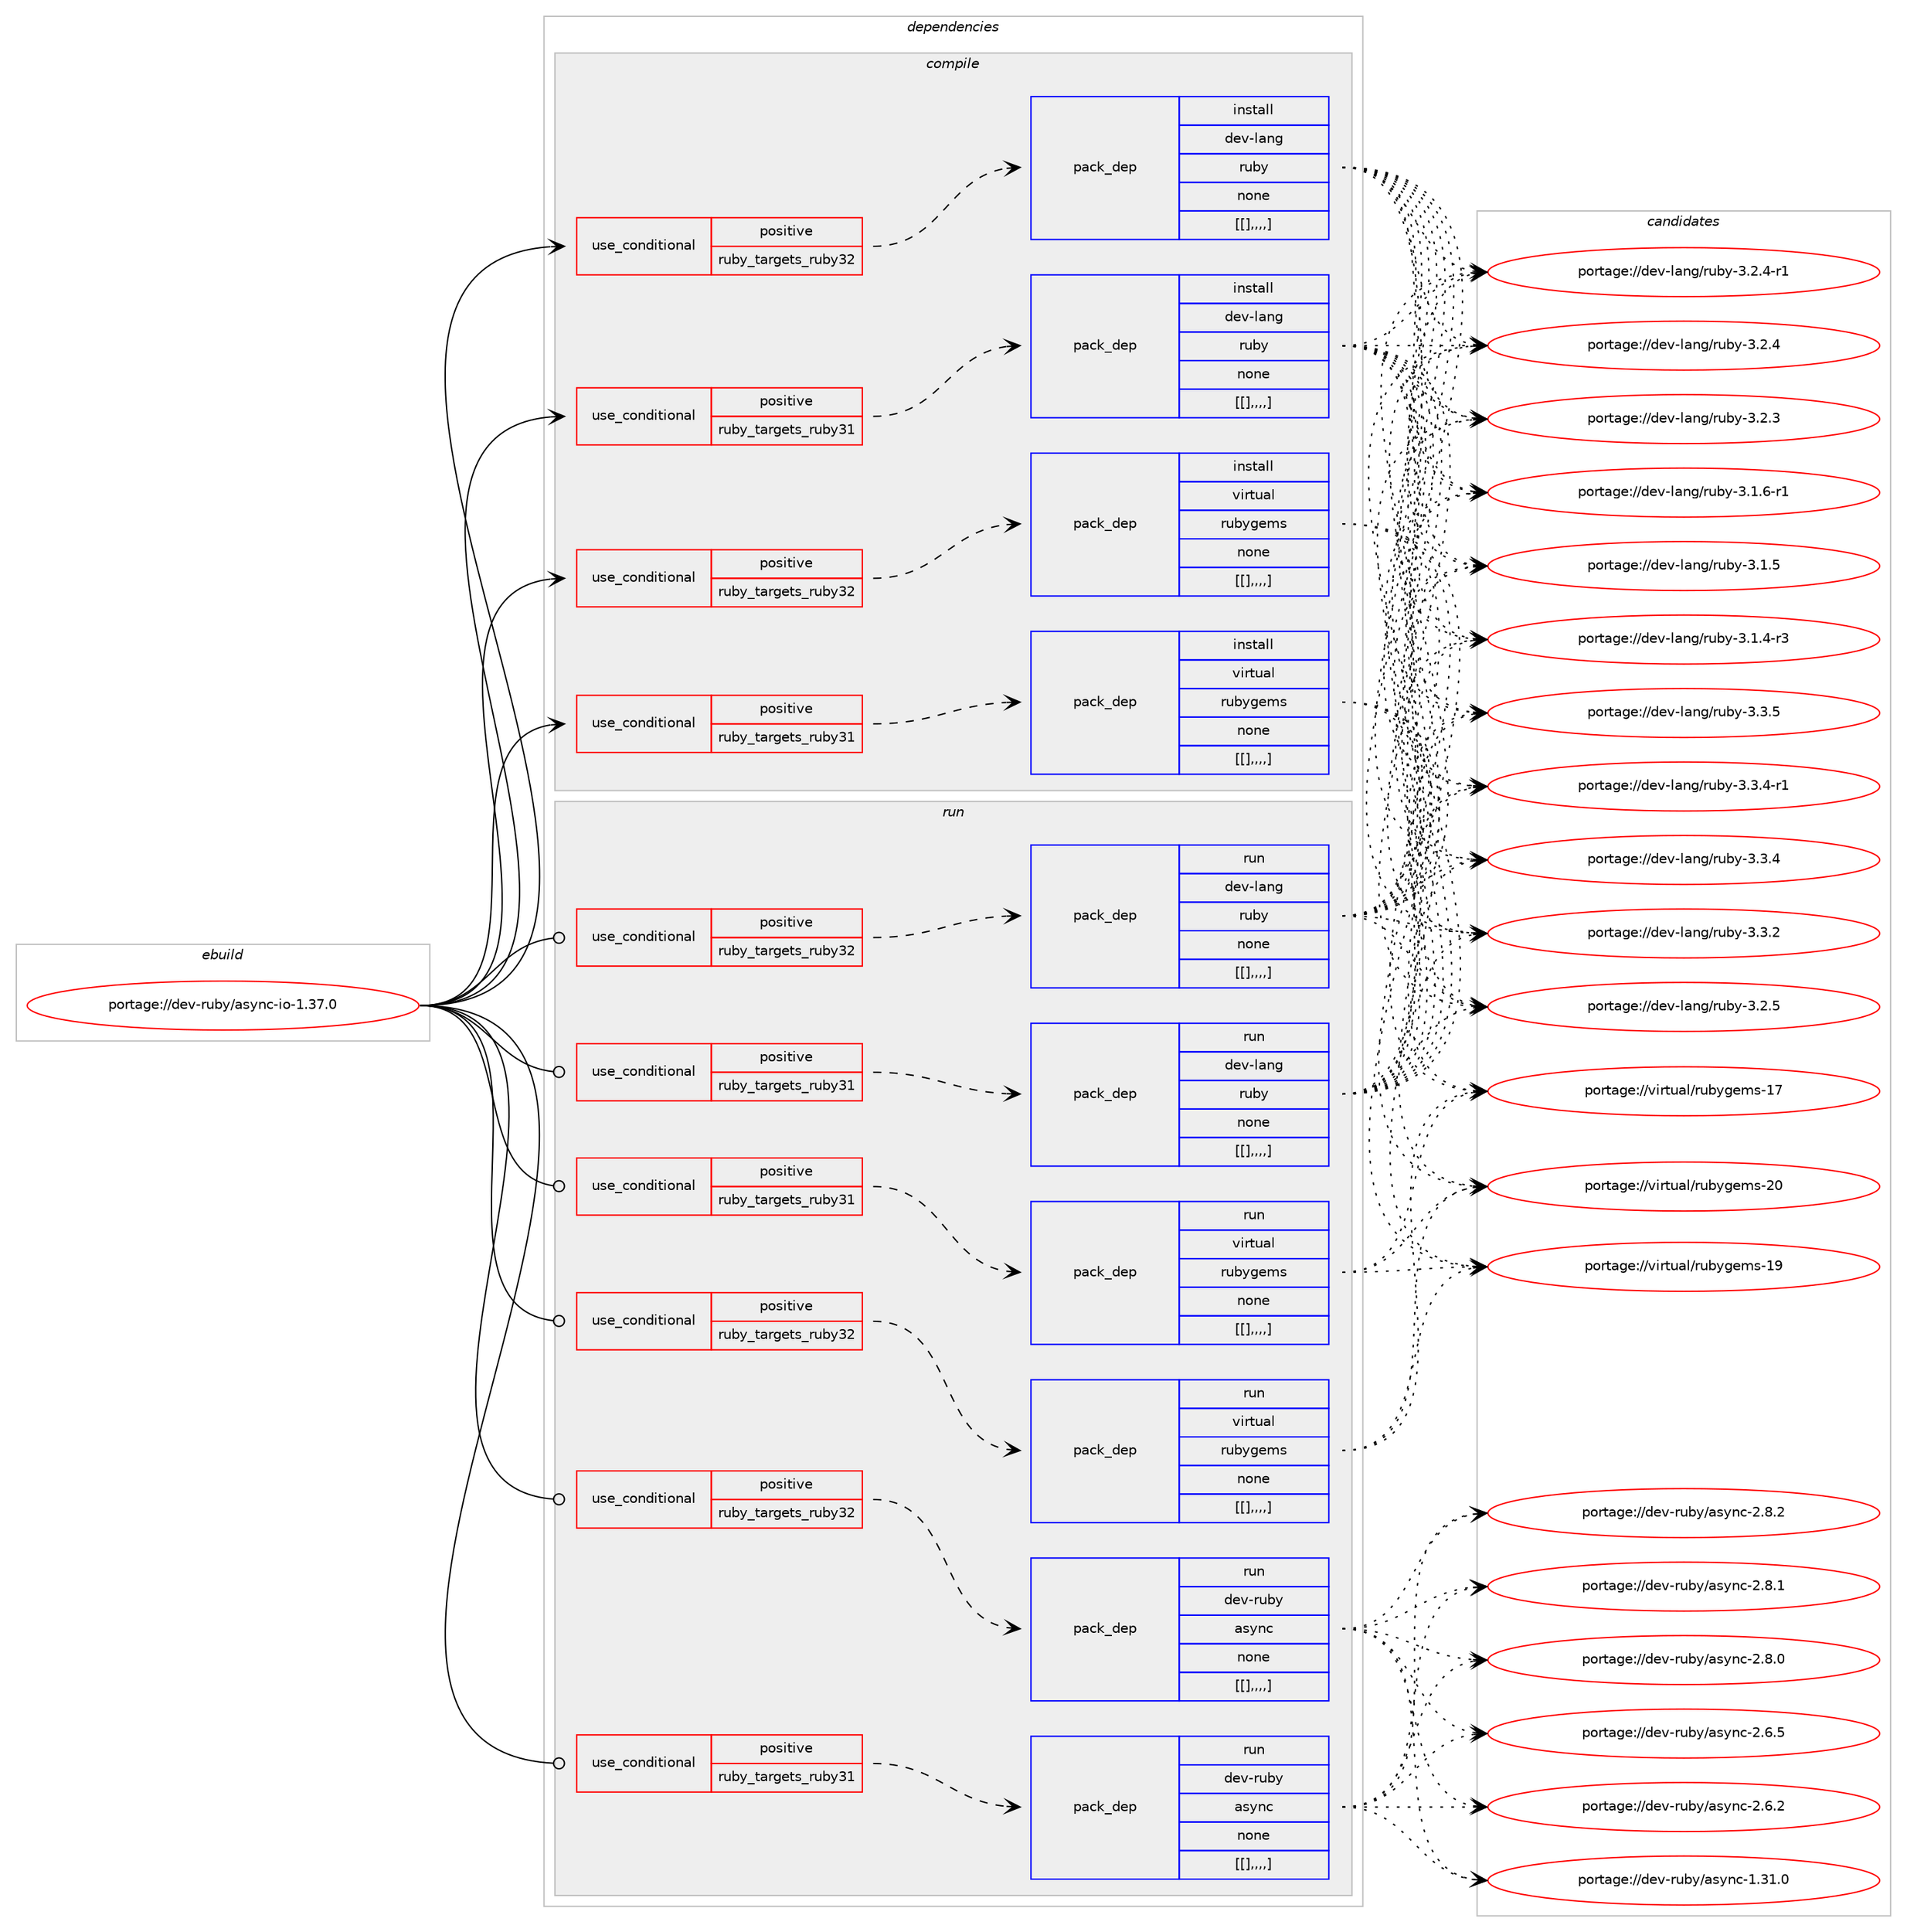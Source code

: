 digraph prolog {

# *************
# Graph options
# *************

newrank=true;
concentrate=true;
compound=true;
graph [rankdir=LR,fontname=Helvetica,fontsize=10,ranksep=1.5];#, ranksep=2.5, nodesep=0.2];
edge  [arrowhead=vee];
node  [fontname=Helvetica,fontsize=10];

# **********
# The ebuild
# **********

subgraph cluster_leftcol {
color=gray;
label=<<i>ebuild</i>>;
id [label="portage://dev-ruby/async-io-1.37.0", color=red, width=4, href="../dev-ruby/async-io-1.37.0.svg"];
}

# ****************
# The dependencies
# ****************

subgraph cluster_midcol {
color=gray;
label=<<i>dependencies</i>>;
subgraph cluster_compile {
fillcolor="#eeeeee";
style=filled;
label=<<i>compile</i>>;
subgraph cond45733 {
dependency179455 [label=<<TABLE BORDER="0" CELLBORDER="1" CELLSPACING="0" CELLPADDING="4"><TR><TD ROWSPAN="3" CELLPADDING="10">use_conditional</TD></TR><TR><TD>positive</TD></TR><TR><TD>ruby_targets_ruby31</TD></TR></TABLE>>, shape=none, color=red];
subgraph pack132438 {
dependency179456 [label=<<TABLE BORDER="0" CELLBORDER="1" CELLSPACING="0" CELLPADDING="4" WIDTH="220"><TR><TD ROWSPAN="6" CELLPADDING="30">pack_dep</TD></TR><TR><TD WIDTH="110">install</TD></TR><TR><TD>dev-lang</TD></TR><TR><TD>ruby</TD></TR><TR><TD>none</TD></TR><TR><TD>[[],,,,]</TD></TR></TABLE>>, shape=none, color=blue];
}
dependency179455:e -> dependency179456:w [weight=20,style="dashed",arrowhead="vee"];
}
id:e -> dependency179455:w [weight=20,style="solid",arrowhead="vee"];
subgraph cond45734 {
dependency179457 [label=<<TABLE BORDER="0" CELLBORDER="1" CELLSPACING="0" CELLPADDING="4"><TR><TD ROWSPAN="3" CELLPADDING="10">use_conditional</TD></TR><TR><TD>positive</TD></TR><TR><TD>ruby_targets_ruby31</TD></TR></TABLE>>, shape=none, color=red];
subgraph pack132439 {
dependency179458 [label=<<TABLE BORDER="0" CELLBORDER="1" CELLSPACING="0" CELLPADDING="4" WIDTH="220"><TR><TD ROWSPAN="6" CELLPADDING="30">pack_dep</TD></TR><TR><TD WIDTH="110">install</TD></TR><TR><TD>virtual</TD></TR><TR><TD>rubygems</TD></TR><TR><TD>none</TD></TR><TR><TD>[[],,,,]</TD></TR></TABLE>>, shape=none, color=blue];
}
dependency179457:e -> dependency179458:w [weight=20,style="dashed",arrowhead="vee"];
}
id:e -> dependency179457:w [weight=20,style="solid",arrowhead="vee"];
subgraph cond45735 {
dependency179459 [label=<<TABLE BORDER="0" CELLBORDER="1" CELLSPACING="0" CELLPADDING="4"><TR><TD ROWSPAN="3" CELLPADDING="10">use_conditional</TD></TR><TR><TD>positive</TD></TR><TR><TD>ruby_targets_ruby32</TD></TR></TABLE>>, shape=none, color=red];
subgraph pack132440 {
dependency179460 [label=<<TABLE BORDER="0" CELLBORDER="1" CELLSPACING="0" CELLPADDING="4" WIDTH="220"><TR><TD ROWSPAN="6" CELLPADDING="30">pack_dep</TD></TR><TR><TD WIDTH="110">install</TD></TR><TR><TD>dev-lang</TD></TR><TR><TD>ruby</TD></TR><TR><TD>none</TD></TR><TR><TD>[[],,,,]</TD></TR></TABLE>>, shape=none, color=blue];
}
dependency179459:e -> dependency179460:w [weight=20,style="dashed",arrowhead="vee"];
}
id:e -> dependency179459:w [weight=20,style="solid",arrowhead="vee"];
subgraph cond45736 {
dependency179461 [label=<<TABLE BORDER="0" CELLBORDER="1" CELLSPACING="0" CELLPADDING="4"><TR><TD ROWSPAN="3" CELLPADDING="10">use_conditional</TD></TR><TR><TD>positive</TD></TR><TR><TD>ruby_targets_ruby32</TD></TR></TABLE>>, shape=none, color=red];
subgraph pack132441 {
dependency179462 [label=<<TABLE BORDER="0" CELLBORDER="1" CELLSPACING="0" CELLPADDING="4" WIDTH="220"><TR><TD ROWSPAN="6" CELLPADDING="30">pack_dep</TD></TR><TR><TD WIDTH="110">install</TD></TR><TR><TD>virtual</TD></TR><TR><TD>rubygems</TD></TR><TR><TD>none</TD></TR><TR><TD>[[],,,,]</TD></TR></TABLE>>, shape=none, color=blue];
}
dependency179461:e -> dependency179462:w [weight=20,style="dashed",arrowhead="vee"];
}
id:e -> dependency179461:w [weight=20,style="solid",arrowhead="vee"];
}
subgraph cluster_compileandrun {
fillcolor="#eeeeee";
style=filled;
label=<<i>compile and run</i>>;
}
subgraph cluster_run {
fillcolor="#eeeeee";
style=filled;
label=<<i>run</i>>;
subgraph cond45737 {
dependency179463 [label=<<TABLE BORDER="0" CELLBORDER="1" CELLSPACING="0" CELLPADDING="4"><TR><TD ROWSPAN="3" CELLPADDING="10">use_conditional</TD></TR><TR><TD>positive</TD></TR><TR><TD>ruby_targets_ruby31</TD></TR></TABLE>>, shape=none, color=red];
subgraph pack132442 {
dependency179464 [label=<<TABLE BORDER="0" CELLBORDER="1" CELLSPACING="0" CELLPADDING="4" WIDTH="220"><TR><TD ROWSPAN="6" CELLPADDING="30">pack_dep</TD></TR><TR><TD WIDTH="110">run</TD></TR><TR><TD>dev-lang</TD></TR><TR><TD>ruby</TD></TR><TR><TD>none</TD></TR><TR><TD>[[],,,,]</TD></TR></TABLE>>, shape=none, color=blue];
}
dependency179463:e -> dependency179464:w [weight=20,style="dashed",arrowhead="vee"];
}
id:e -> dependency179463:w [weight=20,style="solid",arrowhead="odot"];
subgraph cond45738 {
dependency179465 [label=<<TABLE BORDER="0" CELLBORDER="1" CELLSPACING="0" CELLPADDING="4"><TR><TD ROWSPAN="3" CELLPADDING="10">use_conditional</TD></TR><TR><TD>positive</TD></TR><TR><TD>ruby_targets_ruby31</TD></TR></TABLE>>, shape=none, color=red];
subgraph pack132443 {
dependency179466 [label=<<TABLE BORDER="0" CELLBORDER="1" CELLSPACING="0" CELLPADDING="4" WIDTH="220"><TR><TD ROWSPAN="6" CELLPADDING="30">pack_dep</TD></TR><TR><TD WIDTH="110">run</TD></TR><TR><TD>dev-ruby</TD></TR><TR><TD>async</TD></TR><TR><TD>none</TD></TR><TR><TD>[[],,,,]</TD></TR></TABLE>>, shape=none, color=blue];
}
dependency179465:e -> dependency179466:w [weight=20,style="dashed",arrowhead="vee"];
}
id:e -> dependency179465:w [weight=20,style="solid",arrowhead="odot"];
subgraph cond45739 {
dependency179467 [label=<<TABLE BORDER="0" CELLBORDER="1" CELLSPACING="0" CELLPADDING="4"><TR><TD ROWSPAN="3" CELLPADDING="10">use_conditional</TD></TR><TR><TD>positive</TD></TR><TR><TD>ruby_targets_ruby31</TD></TR></TABLE>>, shape=none, color=red];
subgraph pack132444 {
dependency179468 [label=<<TABLE BORDER="0" CELLBORDER="1" CELLSPACING="0" CELLPADDING="4" WIDTH="220"><TR><TD ROWSPAN="6" CELLPADDING="30">pack_dep</TD></TR><TR><TD WIDTH="110">run</TD></TR><TR><TD>virtual</TD></TR><TR><TD>rubygems</TD></TR><TR><TD>none</TD></TR><TR><TD>[[],,,,]</TD></TR></TABLE>>, shape=none, color=blue];
}
dependency179467:e -> dependency179468:w [weight=20,style="dashed",arrowhead="vee"];
}
id:e -> dependency179467:w [weight=20,style="solid",arrowhead="odot"];
subgraph cond45740 {
dependency179469 [label=<<TABLE BORDER="0" CELLBORDER="1" CELLSPACING="0" CELLPADDING="4"><TR><TD ROWSPAN="3" CELLPADDING="10">use_conditional</TD></TR><TR><TD>positive</TD></TR><TR><TD>ruby_targets_ruby32</TD></TR></TABLE>>, shape=none, color=red];
subgraph pack132445 {
dependency179470 [label=<<TABLE BORDER="0" CELLBORDER="1" CELLSPACING="0" CELLPADDING="4" WIDTH="220"><TR><TD ROWSPAN="6" CELLPADDING="30">pack_dep</TD></TR><TR><TD WIDTH="110">run</TD></TR><TR><TD>dev-lang</TD></TR><TR><TD>ruby</TD></TR><TR><TD>none</TD></TR><TR><TD>[[],,,,]</TD></TR></TABLE>>, shape=none, color=blue];
}
dependency179469:e -> dependency179470:w [weight=20,style="dashed",arrowhead="vee"];
}
id:e -> dependency179469:w [weight=20,style="solid",arrowhead="odot"];
subgraph cond45741 {
dependency179471 [label=<<TABLE BORDER="0" CELLBORDER="1" CELLSPACING="0" CELLPADDING="4"><TR><TD ROWSPAN="3" CELLPADDING="10">use_conditional</TD></TR><TR><TD>positive</TD></TR><TR><TD>ruby_targets_ruby32</TD></TR></TABLE>>, shape=none, color=red];
subgraph pack132446 {
dependency179472 [label=<<TABLE BORDER="0" CELLBORDER="1" CELLSPACING="0" CELLPADDING="4" WIDTH="220"><TR><TD ROWSPAN="6" CELLPADDING="30">pack_dep</TD></TR><TR><TD WIDTH="110">run</TD></TR><TR><TD>dev-ruby</TD></TR><TR><TD>async</TD></TR><TR><TD>none</TD></TR><TR><TD>[[],,,,]</TD></TR></TABLE>>, shape=none, color=blue];
}
dependency179471:e -> dependency179472:w [weight=20,style="dashed",arrowhead="vee"];
}
id:e -> dependency179471:w [weight=20,style="solid",arrowhead="odot"];
subgraph cond45742 {
dependency179473 [label=<<TABLE BORDER="0" CELLBORDER="1" CELLSPACING="0" CELLPADDING="4"><TR><TD ROWSPAN="3" CELLPADDING="10">use_conditional</TD></TR><TR><TD>positive</TD></TR><TR><TD>ruby_targets_ruby32</TD></TR></TABLE>>, shape=none, color=red];
subgraph pack132447 {
dependency179474 [label=<<TABLE BORDER="0" CELLBORDER="1" CELLSPACING="0" CELLPADDING="4" WIDTH="220"><TR><TD ROWSPAN="6" CELLPADDING="30">pack_dep</TD></TR><TR><TD WIDTH="110">run</TD></TR><TR><TD>virtual</TD></TR><TR><TD>rubygems</TD></TR><TR><TD>none</TD></TR><TR><TD>[[],,,,]</TD></TR></TABLE>>, shape=none, color=blue];
}
dependency179473:e -> dependency179474:w [weight=20,style="dashed",arrowhead="vee"];
}
id:e -> dependency179473:w [weight=20,style="solid",arrowhead="odot"];
}
}

# **************
# The candidates
# **************

subgraph cluster_choices {
rank=same;
color=gray;
label=<<i>candidates</i>>;

subgraph choice132438 {
color=black;
nodesep=1;
choice10010111845108971101034711411798121455146514653 [label="portage://dev-lang/ruby-3.3.5", color=red, width=4,href="../dev-lang/ruby-3.3.5.svg"];
choice100101118451089711010347114117981214551465146524511449 [label="portage://dev-lang/ruby-3.3.4-r1", color=red, width=4,href="../dev-lang/ruby-3.3.4-r1.svg"];
choice10010111845108971101034711411798121455146514652 [label="portage://dev-lang/ruby-3.3.4", color=red, width=4,href="../dev-lang/ruby-3.3.4.svg"];
choice10010111845108971101034711411798121455146514650 [label="portage://dev-lang/ruby-3.3.2", color=red, width=4,href="../dev-lang/ruby-3.3.2.svg"];
choice10010111845108971101034711411798121455146504653 [label="portage://dev-lang/ruby-3.2.5", color=red, width=4,href="../dev-lang/ruby-3.2.5.svg"];
choice100101118451089711010347114117981214551465046524511449 [label="portage://dev-lang/ruby-3.2.4-r1", color=red, width=4,href="../dev-lang/ruby-3.2.4-r1.svg"];
choice10010111845108971101034711411798121455146504652 [label="portage://dev-lang/ruby-3.2.4", color=red, width=4,href="../dev-lang/ruby-3.2.4.svg"];
choice10010111845108971101034711411798121455146504651 [label="portage://dev-lang/ruby-3.2.3", color=red, width=4,href="../dev-lang/ruby-3.2.3.svg"];
choice100101118451089711010347114117981214551464946544511449 [label="portage://dev-lang/ruby-3.1.6-r1", color=red, width=4,href="../dev-lang/ruby-3.1.6-r1.svg"];
choice10010111845108971101034711411798121455146494653 [label="portage://dev-lang/ruby-3.1.5", color=red, width=4,href="../dev-lang/ruby-3.1.5.svg"];
choice100101118451089711010347114117981214551464946524511451 [label="portage://dev-lang/ruby-3.1.4-r3", color=red, width=4,href="../dev-lang/ruby-3.1.4-r3.svg"];
dependency179456:e -> choice10010111845108971101034711411798121455146514653:w [style=dotted,weight="100"];
dependency179456:e -> choice100101118451089711010347114117981214551465146524511449:w [style=dotted,weight="100"];
dependency179456:e -> choice10010111845108971101034711411798121455146514652:w [style=dotted,weight="100"];
dependency179456:e -> choice10010111845108971101034711411798121455146514650:w [style=dotted,weight="100"];
dependency179456:e -> choice10010111845108971101034711411798121455146504653:w [style=dotted,weight="100"];
dependency179456:e -> choice100101118451089711010347114117981214551465046524511449:w [style=dotted,weight="100"];
dependency179456:e -> choice10010111845108971101034711411798121455146504652:w [style=dotted,weight="100"];
dependency179456:e -> choice10010111845108971101034711411798121455146504651:w [style=dotted,weight="100"];
dependency179456:e -> choice100101118451089711010347114117981214551464946544511449:w [style=dotted,weight="100"];
dependency179456:e -> choice10010111845108971101034711411798121455146494653:w [style=dotted,weight="100"];
dependency179456:e -> choice100101118451089711010347114117981214551464946524511451:w [style=dotted,weight="100"];
}
subgraph choice132439 {
color=black;
nodesep=1;
choice118105114116117971084711411798121103101109115455048 [label="portage://virtual/rubygems-20", color=red, width=4,href="../virtual/rubygems-20.svg"];
choice118105114116117971084711411798121103101109115454957 [label="portage://virtual/rubygems-19", color=red, width=4,href="../virtual/rubygems-19.svg"];
choice118105114116117971084711411798121103101109115454955 [label="portage://virtual/rubygems-17", color=red, width=4,href="../virtual/rubygems-17.svg"];
dependency179458:e -> choice118105114116117971084711411798121103101109115455048:w [style=dotted,weight="100"];
dependency179458:e -> choice118105114116117971084711411798121103101109115454957:w [style=dotted,weight="100"];
dependency179458:e -> choice118105114116117971084711411798121103101109115454955:w [style=dotted,weight="100"];
}
subgraph choice132440 {
color=black;
nodesep=1;
choice10010111845108971101034711411798121455146514653 [label="portage://dev-lang/ruby-3.3.5", color=red, width=4,href="../dev-lang/ruby-3.3.5.svg"];
choice100101118451089711010347114117981214551465146524511449 [label="portage://dev-lang/ruby-3.3.4-r1", color=red, width=4,href="../dev-lang/ruby-3.3.4-r1.svg"];
choice10010111845108971101034711411798121455146514652 [label="portage://dev-lang/ruby-3.3.4", color=red, width=4,href="../dev-lang/ruby-3.3.4.svg"];
choice10010111845108971101034711411798121455146514650 [label="portage://dev-lang/ruby-3.3.2", color=red, width=4,href="../dev-lang/ruby-3.3.2.svg"];
choice10010111845108971101034711411798121455146504653 [label="portage://dev-lang/ruby-3.2.5", color=red, width=4,href="../dev-lang/ruby-3.2.5.svg"];
choice100101118451089711010347114117981214551465046524511449 [label="portage://dev-lang/ruby-3.2.4-r1", color=red, width=4,href="../dev-lang/ruby-3.2.4-r1.svg"];
choice10010111845108971101034711411798121455146504652 [label="portage://dev-lang/ruby-3.2.4", color=red, width=4,href="../dev-lang/ruby-3.2.4.svg"];
choice10010111845108971101034711411798121455146504651 [label="portage://dev-lang/ruby-3.2.3", color=red, width=4,href="../dev-lang/ruby-3.2.3.svg"];
choice100101118451089711010347114117981214551464946544511449 [label="portage://dev-lang/ruby-3.1.6-r1", color=red, width=4,href="../dev-lang/ruby-3.1.6-r1.svg"];
choice10010111845108971101034711411798121455146494653 [label="portage://dev-lang/ruby-3.1.5", color=red, width=4,href="../dev-lang/ruby-3.1.5.svg"];
choice100101118451089711010347114117981214551464946524511451 [label="portage://dev-lang/ruby-3.1.4-r3", color=red, width=4,href="../dev-lang/ruby-3.1.4-r3.svg"];
dependency179460:e -> choice10010111845108971101034711411798121455146514653:w [style=dotted,weight="100"];
dependency179460:e -> choice100101118451089711010347114117981214551465146524511449:w [style=dotted,weight="100"];
dependency179460:e -> choice10010111845108971101034711411798121455146514652:w [style=dotted,weight="100"];
dependency179460:e -> choice10010111845108971101034711411798121455146514650:w [style=dotted,weight="100"];
dependency179460:e -> choice10010111845108971101034711411798121455146504653:w [style=dotted,weight="100"];
dependency179460:e -> choice100101118451089711010347114117981214551465046524511449:w [style=dotted,weight="100"];
dependency179460:e -> choice10010111845108971101034711411798121455146504652:w [style=dotted,weight="100"];
dependency179460:e -> choice10010111845108971101034711411798121455146504651:w [style=dotted,weight="100"];
dependency179460:e -> choice100101118451089711010347114117981214551464946544511449:w [style=dotted,weight="100"];
dependency179460:e -> choice10010111845108971101034711411798121455146494653:w [style=dotted,weight="100"];
dependency179460:e -> choice100101118451089711010347114117981214551464946524511451:w [style=dotted,weight="100"];
}
subgraph choice132441 {
color=black;
nodesep=1;
choice118105114116117971084711411798121103101109115455048 [label="portage://virtual/rubygems-20", color=red, width=4,href="../virtual/rubygems-20.svg"];
choice118105114116117971084711411798121103101109115454957 [label="portage://virtual/rubygems-19", color=red, width=4,href="../virtual/rubygems-19.svg"];
choice118105114116117971084711411798121103101109115454955 [label="portage://virtual/rubygems-17", color=red, width=4,href="../virtual/rubygems-17.svg"];
dependency179462:e -> choice118105114116117971084711411798121103101109115455048:w [style=dotted,weight="100"];
dependency179462:e -> choice118105114116117971084711411798121103101109115454957:w [style=dotted,weight="100"];
dependency179462:e -> choice118105114116117971084711411798121103101109115454955:w [style=dotted,weight="100"];
}
subgraph choice132442 {
color=black;
nodesep=1;
choice10010111845108971101034711411798121455146514653 [label="portage://dev-lang/ruby-3.3.5", color=red, width=4,href="../dev-lang/ruby-3.3.5.svg"];
choice100101118451089711010347114117981214551465146524511449 [label="portage://dev-lang/ruby-3.3.4-r1", color=red, width=4,href="../dev-lang/ruby-3.3.4-r1.svg"];
choice10010111845108971101034711411798121455146514652 [label="portage://dev-lang/ruby-3.3.4", color=red, width=4,href="../dev-lang/ruby-3.3.4.svg"];
choice10010111845108971101034711411798121455146514650 [label="portage://dev-lang/ruby-3.3.2", color=red, width=4,href="../dev-lang/ruby-3.3.2.svg"];
choice10010111845108971101034711411798121455146504653 [label="portage://dev-lang/ruby-3.2.5", color=red, width=4,href="../dev-lang/ruby-3.2.5.svg"];
choice100101118451089711010347114117981214551465046524511449 [label="portage://dev-lang/ruby-3.2.4-r1", color=red, width=4,href="../dev-lang/ruby-3.2.4-r1.svg"];
choice10010111845108971101034711411798121455146504652 [label="portage://dev-lang/ruby-3.2.4", color=red, width=4,href="../dev-lang/ruby-3.2.4.svg"];
choice10010111845108971101034711411798121455146504651 [label="portage://dev-lang/ruby-3.2.3", color=red, width=4,href="../dev-lang/ruby-3.2.3.svg"];
choice100101118451089711010347114117981214551464946544511449 [label="portage://dev-lang/ruby-3.1.6-r1", color=red, width=4,href="../dev-lang/ruby-3.1.6-r1.svg"];
choice10010111845108971101034711411798121455146494653 [label="portage://dev-lang/ruby-3.1.5", color=red, width=4,href="../dev-lang/ruby-3.1.5.svg"];
choice100101118451089711010347114117981214551464946524511451 [label="portage://dev-lang/ruby-3.1.4-r3", color=red, width=4,href="../dev-lang/ruby-3.1.4-r3.svg"];
dependency179464:e -> choice10010111845108971101034711411798121455146514653:w [style=dotted,weight="100"];
dependency179464:e -> choice100101118451089711010347114117981214551465146524511449:w [style=dotted,weight="100"];
dependency179464:e -> choice10010111845108971101034711411798121455146514652:w [style=dotted,weight="100"];
dependency179464:e -> choice10010111845108971101034711411798121455146514650:w [style=dotted,weight="100"];
dependency179464:e -> choice10010111845108971101034711411798121455146504653:w [style=dotted,weight="100"];
dependency179464:e -> choice100101118451089711010347114117981214551465046524511449:w [style=dotted,weight="100"];
dependency179464:e -> choice10010111845108971101034711411798121455146504652:w [style=dotted,weight="100"];
dependency179464:e -> choice10010111845108971101034711411798121455146504651:w [style=dotted,weight="100"];
dependency179464:e -> choice100101118451089711010347114117981214551464946544511449:w [style=dotted,weight="100"];
dependency179464:e -> choice10010111845108971101034711411798121455146494653:w [style=dotted,weight="100"];
dependency179464:e -> choice100101118451089711010347114117981214551464946524511451:w [style=dotted,weight="100"];
}
subgraph choice132443 {
color=black;
nodesep=1;
choice1001011184511411798121479711512111099455046564650 [label="portage://dev-ruby/async-2.8.2", color=red, width=4,href="../dev-ruby/async-2.8.2.svg"];
choice1001011184511411798121479711512111099455046564649 [label="portage://dev-ruby/async-2.8.1", color=red, width=4,href="../dev-ruby/async-2.8.1.svg"];
choice1001011184511411798121479711512111099455046564648 [label="portage://dev-ruby/async-2.8.0", color=red, width=4,href="../dev-ruby/async-2.8.0.svg"];
choice1001011184511411798121479711512111099455046544653 [label="portage://dev-ruby/async-2.6.5", color=red, width=4,href="../dev-ruby/async-2.6.5.svg"];
choice1001011184511411798121479711512111099455046544650 [label="portage://dev-ruby/async-2.6.2", color=red, width=4,href="../dev-ruby/async-2.6.2.svg"];
choice100101118451141179812147971151211109945494651494648 [label="portage://dev-ruby/async-1.31.0", color=red, width=4,href="../dev-ruby/async-1.31.0.svg"];
dependency179466:e -> choice1001011184511411798121479711512111099455046564650:w [style=dotted,weight="100"];
dependency179466:e -> choice1001011184511411798121479711512111099455046564649:w [style=dotted,weight="100"];
dependency179466:e -> choice1001011184511411798121479711512111099455046564648:w [style=dotted,weight="100"];
dependency179466:e -> choice1001011184511411798121479711512111099455046544653:w [style=dotted,weight="100"];
dependency179466:e -> choice1001011184511411798121479711512111099455046544650:w [style=dotted,weight="100"];
dependency179466:e -> choice100101118451141179812147971151211109945494651494648:w [style=dotted,weight="100"];
}
subgraph choice132444 {
color=black;
nodesep=1;
choice118105114116117971084711411798121103101109115455048 [label="portage://virtual/rubygems-20", color=red, width=4,href="../virtual/rubygems-20.svg"];
choice118105114116117971084711411798121103101109115454957 [label="portage://virtual/rubygems-19", color=red, width=4,href="../virtual/rubygems-19.svg"];
choice118105114116117971084711411798121103101109115454955 [label="portage://virtual/rubygems-17", color=red, width=4,href="../virtual/rubygems-17.svg"];
dependency179468:e -> choice118105114116117971084711411798121103101109115455048:w [style=dotted,weight="100"];
dependency179468:e -> choice118105114116117971084711411798121103101109115454957:w [style=dotted,weight="100"];
dependency179468:e -> choice118105114116117971084711411798121103101109115454955:w [style=dotted,weight="100"];
}
subgraph choice132445 {
color=black;
nodesep=1;
choice10010111845108971101034711411798121455146514653 [label="portage://dev-lang/ruby-3.3.5", color=red, width=4,href="../dev-lang/ruby-3.3.5.svg"];
choice100101118451089711010347114117981214551465146524511449 [label="portage://dev-lang/ruby-3.3.4-r1", color=red, width=4,href="../dev-lang/ruby-3.3.4-r1.svg"];
choice10010111845108971101034711411798121455146514652 [label="portage://dev-lang/ruby-3.3.4", color=red, width=4,href="../dev-lang/ruby-3.3.4.svg"];
choice10010111845108971101034711411798121455146514650 [label="portage://dev-lang/ruby-3.3.2", color=red, width=4,href="../dev-lang/ruby-3.3.2.svg"];
choice10010111845108971101034711411798121455146504653 [label="portage://dev-lang/ruby-3.2.5", color=red, width=4,href="../dev-lang/ruby-3.2.5.svg"];
choice100101118451089711010347114117981214551465046524511449 [label="portage://dev-lang/ruby-3.2.4-r1", color=red, width=4,href="../dev-lang/ruby-3.2.4-r1.svg"];
choice10010111845108971101034711411798121455146504652 [label="portage://dev-lang/ruby-3.2.4", color=red, width=4,href="../dev-lang/ruby-3.2.4.svg"];
choice10010111845108971101034711411798121455146504651 [label="portage://dev-lang/ruby-3.2.3", color=red, width=4,href="../dev-lang/ruby-3.2.3.svg"];
choice100101118451089711010347114117981214551464946544511449 [label="portage://dev-lang/ruby-3.1.6-r1", color=red, width=4,href="../dev-lang/ruby-3.1.6-r1.svg"];
choice10010111845108971101034711411798121455146494653 [label="portage://dev-lang/ruby-3.1.5", color=red, width=4,href="../dev-lang/ruby-3.1.5.svg"];
choice100101118451089711010347114117981214551464946524511451 [label="portage://dev-lang/ruby-3.1.4-r3", color=red, width=4,href="../dev-lang/ruby-3.1.4-r3.svg"];
dependency179470:e -> choice10010111845108971101034711411798121455146514653:w [style=dotted,weight="100"];
dependency179470:e -> choice100101118451089711010347114117981214551465146524511449:w [style=dotted,weight="100"];
dependency179470:e -> choice10010111845108971101034711411798121455146514652:w [style=dotted,weight="100"];
dependency179470:e -> choice10010111845108971101034711411798121455146514650:w [style=dotted,weight="100"];
dependency179470:e -> choice10010111845108971101034711411798121455146504653:w [style=dotted,weight="100"];
dependency179470:e -> choice100101118451089711010347114117981214551465046524511449:w [style=dotted,weight="100"];
dependency179470:e -> choice10010111845108971101034711411798121455146504652:w [style=dotted,weight="100"];
dependency179470:e -> choice10010111845108971101034711411798121455146504651:w [style=dotted,weight="100"];
dependency179470:e -> choice100101118451089711010347114117981214551464946544511449:w [style=dotted,weight="100"];
dependency179470:e -> choice10010111845108971101034711411798121455146494653:w [style=dotted,weight="100"];
dependency179470:e -> choice100101118451089711010347114117981214551464946524511451:w [style=dotted,weight="100"];
}
subgraph choice132446 {
color=black;
nodesep=1;
choice1001011184511411798121479711512111099455046564650 [label="portage://dev-ruby/async-2.8.2", color=red, width=4,href="../dev-ruby/async-2.8.2.svg"];
choice1001011184511411798121479711512111099455046564649 [label="portage://dev-ruby/async-2.8.1", color=red, width=4,href="../dev-ruby/async-2.8.1.svg"];
choice1001011184511411798121479711512111099455046564648 [label="portage://dev-ruby/async-2.8.0", color=red, width=4,href="../dev-ruby/async-2.8.0.svg"];
choice1001011184511411798121479711512111099455046544653 [label="portage://dev-ruby/async-2.6.5", color=red, width=4,href="../dev-ruby/async-2.6.5.svg"];
choice1001011184511411798121479711512111099455046544650 [label="portage://dev-ruby/async-2.6.2", color=red, width=4,href="../dev-ruby/async-2.6.2.svg"];
choice100101118451141179812147971151211109945494651494648 [label="portage://dev-ruby/async-1.31.0", color=red, width=4,href="../dev-ruby/async-1.31.0.svg"];
dependency179472:e -> choice1001011184511411798121479711512111099455046564650:w [style=dotted,weight="100"];
dependency179472:e -> choice1001011184511411798121479711512111099455046564649:w [style=dotted,weight="100"];
dependency179472:e -> choice1001011184511411798121479711512111099455046564648:w [style=dotted,weight="100"];
dependency179472:e -> choice1001011184511411798121479711512111099455046544653:w [style=dotted,weight="100"];
dependency179472:e -> choice1001011184511411798121479711512111099455046544650:w [style=dotted,weight="100"];
dependency179472:e -> choice100101118451141179812147971151211109945494651494648:w [style=dotted,weight="100"];
}
subgraph choice132447 {
color=black;
nodesep=1;
choice118105114116117971084711411798121103101109115455048 [label="portage://virtual/rubygems-20", color=red, width=4,href="../virtual/rubygems-20.svg"];
choice118105114116117971084711411798121103101109115454957 [label="portage://virtual/rubygems-19", color=red, width=4,href="../virtual/rubygems-19.svg"];
choice118105114116117971084711411798121103101109115454955 [label="portage://virtual/rubygems-17", color=red, width=4,href="../virtual/rubygems-17.svg"];
dependency179474:e -> choice118105114116117971084711411798121103101109115455048:w [style=dotted,weight="100"];
dependency179474:e -> choice118105114116117971084711411798121103101109115454957:w [style=dotted,weight="100"];
dependency179474:e -> choice118105114116117971084711411798121103101109115454955:w [style=dotted,weight="100"];
}
}

}

